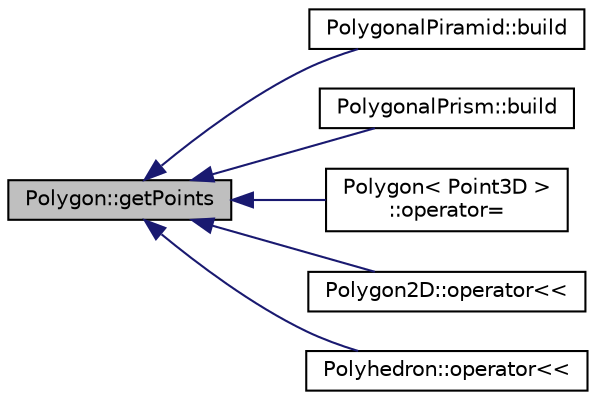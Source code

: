 digraph "Polygon::getPoints"
{
  edge [fontname="Helvetica",fontsize="10",labelfontname="Helvetica",labelfontsize="10"];
  node [fontname="Helvetica",fontsize="10",shape=record];
  rankdir="LR";
  Node22 [label="Polygon::getPoints",height=0.2,width=0.4,color="black", fillcolor="grey75", style="filled", fontcolor="black"];
  Node22 -> Node23 [dir="back",color="midnightblue",fontsize="10",style="solid",fontname="Helvetica"];
  Node23 [label="PolygonalPiramid::build",height=0.2,width=0.4,color="black", fillcolor="white", style="filled",URL="$classPolygonalPiramid.html#a9ddd875f2b4d9a878c96cccef7d590b4",tooltip="Build the piece. "];
  Node22 -> Node24 [dir="back",color="midnightblue",fontsize="10",style="solid",fontname="Helvetica"];
  Node24 [label="PolygonalPrism::build",height=0.2,width=0.4,color="black", fillcolor="white", style="filled",URL="$classPolygonalPrism.html#a3915dd262cd305a5212b01dcb6494d04",tooltip="Build the piece. "];
  Node22 -> Node25 [dir="back",color="midnightblue",fontsize="10",style="solid",fontname="Helvetica"];
  Node25 [label="Polygon\< Point3D \>\l::operator=",height=0.2,width=0.4,color="black", fillcolor="white", style="filled",URL="$classPolygon.html#aa2323b72c3a17188d27b5434c3e0b3d3",tooltip="Default assignment operator. "];
  Node22 -> Node26 [dir="back",color="midnightblue",fontsize="10",style="solid",fontname="Helvetica"];
  Node26 [label="Polygon2D::operator\<\<",height=0.2,width=0.4,color="black", fillcolor="white", style="filled",URL="$classPolygon2D.html#aed8348946cbde228c9320404d9d0fef5",tooltip="Adds a point with insertor syntax. "];
  Node22 -> Node27 [dir="back",color="midnightblue",fontsize="10",style="solid",fontname="Helvetica"];
  Node27 [label="Polyhedron::operator\<\<",height=0.2,width=0.4,color="black", fillcolor="white", style="filled",URL="$classPolyhedron.html#a5b0aca00bf1c19f45f19d76aef4c9d66",tooltip="Adds a point with insertor syntax. "];
}
